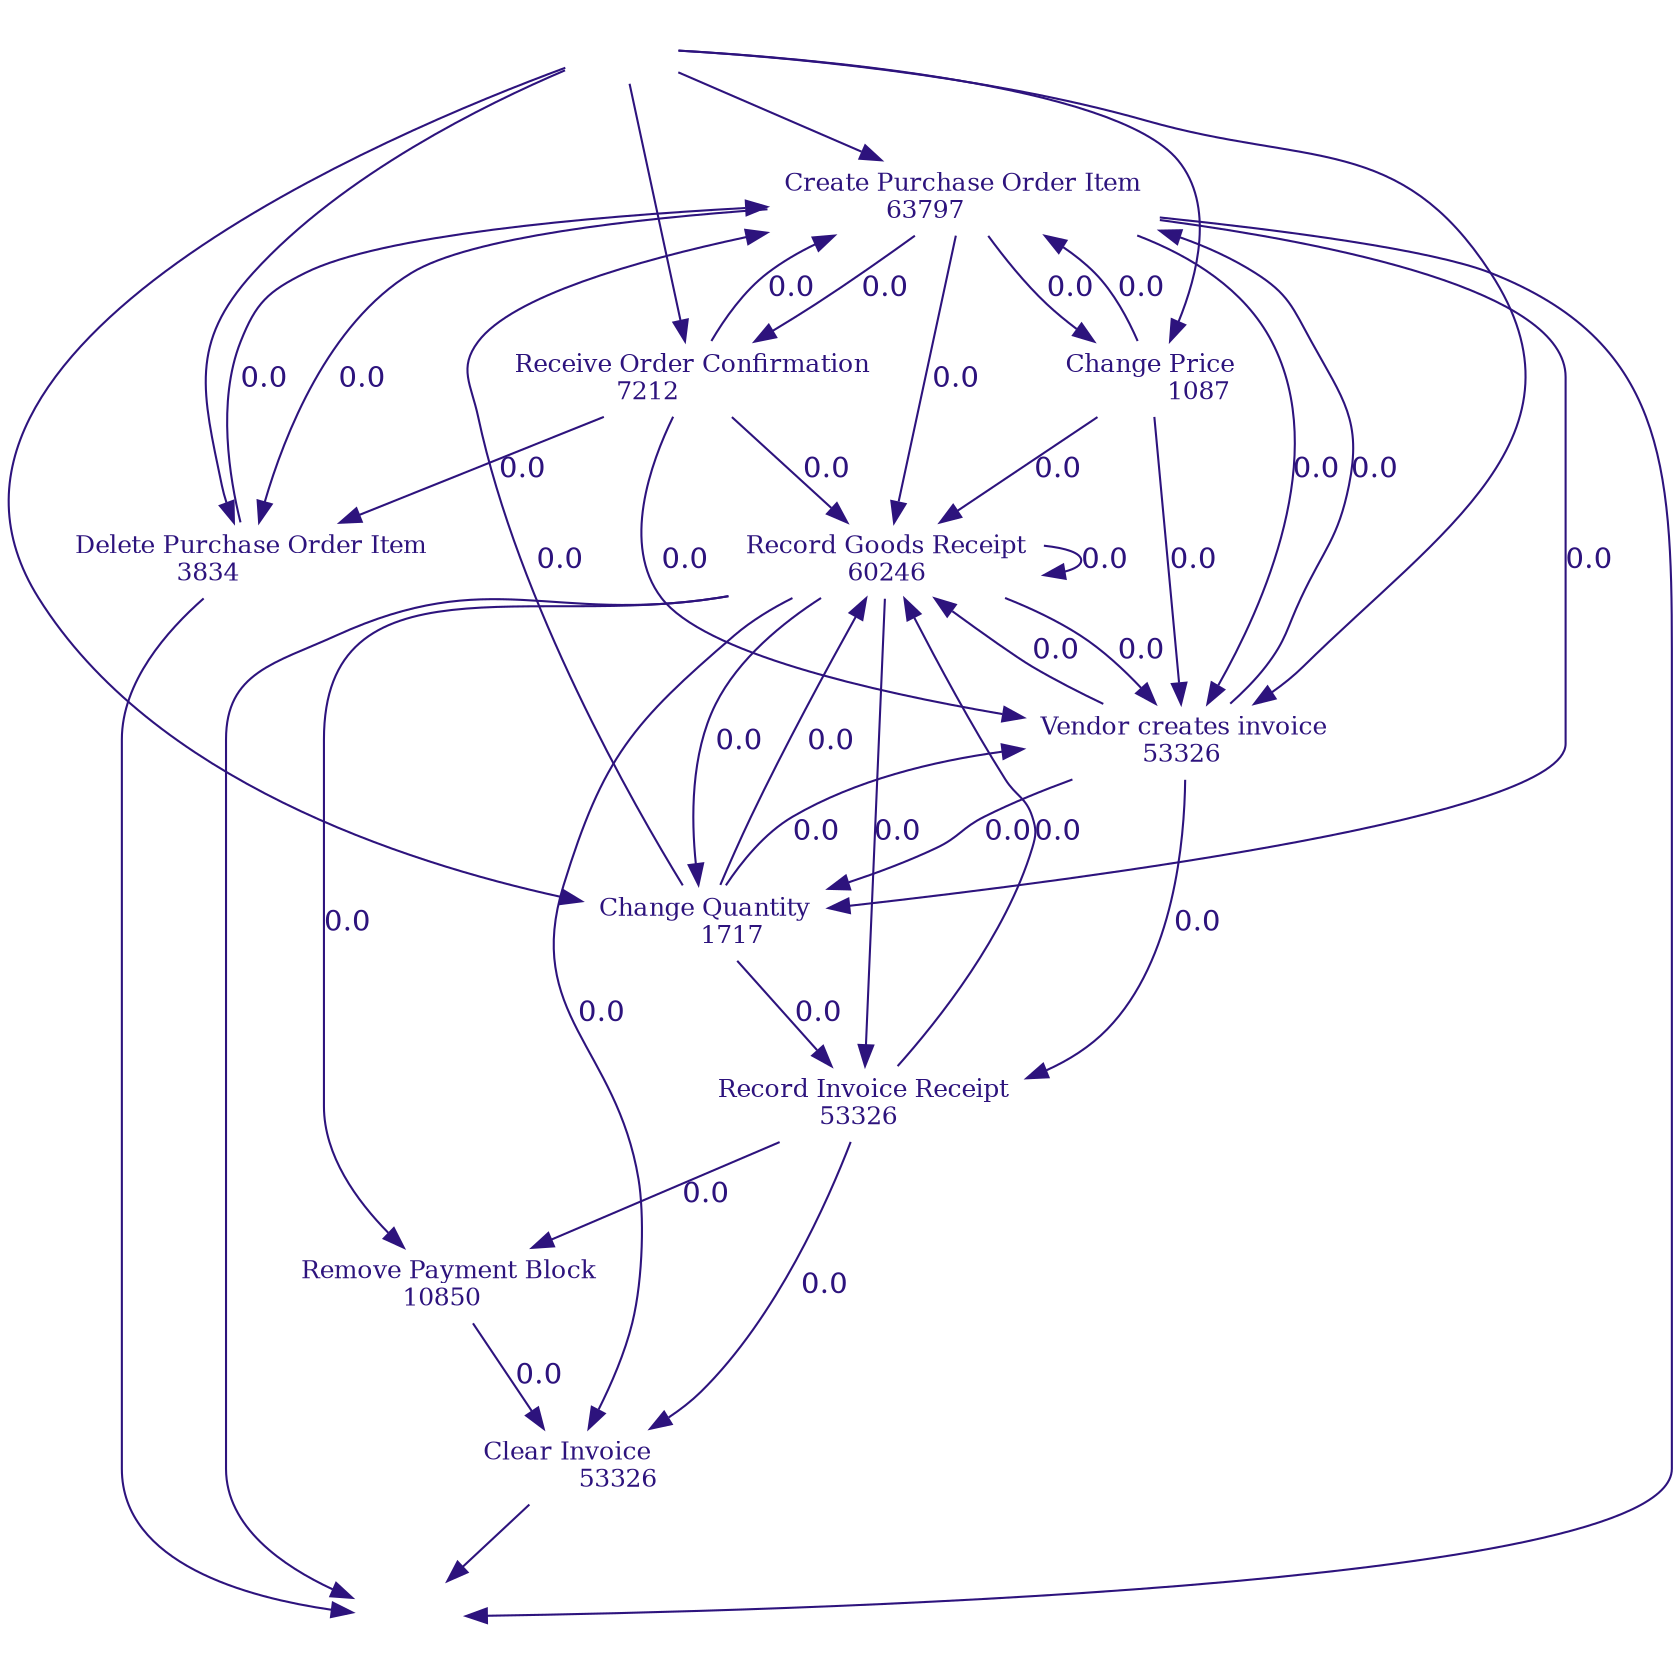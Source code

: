 digraph graph1 {
	node [color="#2d137d" fontcolor="#2d137d" fontsize=12.0 image="1.png" shape=plaintext size=2]
	edge [color="#2d137d" fontcolor="#2d137d"]
	"Create Purchase Order Item" [label="Create Purchase Order Item
             63797\l"]
	"Receive Order Confirmation" [label="Receive Order Confirmation
             7212\l"]
	"Record Goods Receipt" [label="Record Goods Receipt
             60246\l"]
	"Vendor creates invoice" [label="Vendor creates invoice
             53326\l"]
	"Record Invoice Receipt" [label="Record Invoice Receipt
             53326\l"]
	"Clear Invoice" [label="Clear Invoice
             53326\l"]
	"Change Quantity" [label="Change Quantity
             1717\l"]
	"Remove Payment Block" [label="Remove Payment Block
             10850\l"]
	"Change Price" [label="Change Price
             1087\l"]
	"Delete Purchase Order Item" [label="Delete Purchase Order Item
             3834\l"]
	startevent [label="" image=""]
	endevent [label="" image=""]
	startevent -> "Change Price"
	startevent -> "Change Quantity"
	startevent -> "Create Purchase Order Item"
	startevent -> "Delete Purchase Order Item"
	startevent -> "Receive Order Confirmation"
	startevent -> "Vendor creates invoice"
	"Clear Invoice" -> endevent
	"Create Purchase Order Item" -> endevent
	"Delete Purchase Order Item" -> endevent
	"Record Goods Receipt" -> endevent
	"Change Quantity" -> "Record Goods Receipt" [label=0.0]
	"Record Goods Receipt" -> "Clear Invoice" [label=0.0]
	"Create Purchase Order Item" -> "Change Price" [label=0.0]
	"Change Quantity" -> "Create Purchase Order Item" [label=0.0]
	"Change Quantity" -> "Record Invoice Receipt" [label=0.0]
	"Record Goods Receipt" -> "Change Quantity" [label=0.0]
	"Record Goods Receipt" -> "Record Goods Receipt" [label=0.0]
	"Receive Order Confirmation" -> "Create Purchase Order Item" [label=0.0]
	"Record Invoice Receipt" -> "Clear Invoice" [label=0.0]
	"Record Goods Receipt" -> "Record Invoice Receipt" [label=0.0]
	"Receive Order Confirmation" -> "Record Goods Receipt" [label=0.0]
	"Receive Order Confirmation" -> "Delete Purchase Order Item" [label=0.0]
	"Record Goods Receipt" -> "Remove Payment Block" [label=0.0]
	"Record Invoice Receipt" -> "Record Goods Receipt" [label=0.0]
	"Delete Purchase Order Item" -> "Create Purchase Order Item" [label=0.0]
	"Record Invoice Receipt" -> "Remove Payment Block" [label=0.0]
	"Receive Order Confirmation" -> "Vendor creates invoice" [label=0.0]
	"Remove Payment Block" -> "Clear Invoice" [label=0.0]
	"Change Price" -> "Vendor creates invoice" [label=0.0]
	"Create Purchase Order Item" -> "Vendor creates invoice" [label=0.0]
	"Vendor creates invoice" -> "Change Quantity" [label=0.0]
	"Vendor creates invoice" -> "Record Goods Receipt" [label=0.0]
	"Vendor creates invoice" -> "Create Purchase Order Item" [label=0.0]
	"Vendor creates invoice" -> "Record Invoice Receipt" [label=0.0]
	"Change Quantity" -> "Vendor creates invoice" [label=0.0]
	"Create Purchase Order Item" -> "Receive Order Confirmation" [label=0.0]
	"Create Purchase Order Item" -> "Record Goods Receipt" [label=0.0]
	"Change Price" -> "Create Purchase Order Item" [label=0.0]
	"Create Purchase Order Item" -> "Change Quantity" [label=0.0]
	"Record Goods Receipt" -> "Vendor creates invoice" [label=0.0]
	"Change Price" -> "Record Goods Receipt" [label=0.0]
	"Create Purchase Order Item" -> "Delete Purchase Order Item" [label=0.0]
}
